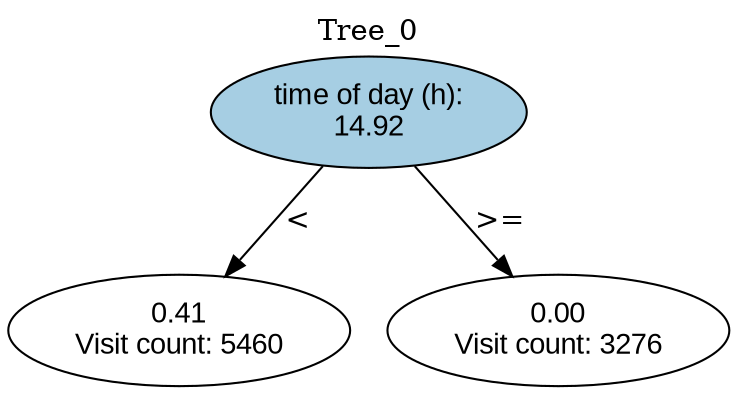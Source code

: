 digraph BST {
    node [fontname="Arial" style=filled colorscheme=paired12];
    0 [ label = "time of day (h):
14.92" fillcolor=1];
    1 [ label = "0.41
Visit count: 5460" fillcolor=white];
    2 [ label = "0.00
Visit count: 3276" fillcolor=white];

    0  -> 1[ label = "<"];
    0  -> 2[ label = ">="];

    labelloc="t";
    label="Tree_0";
}